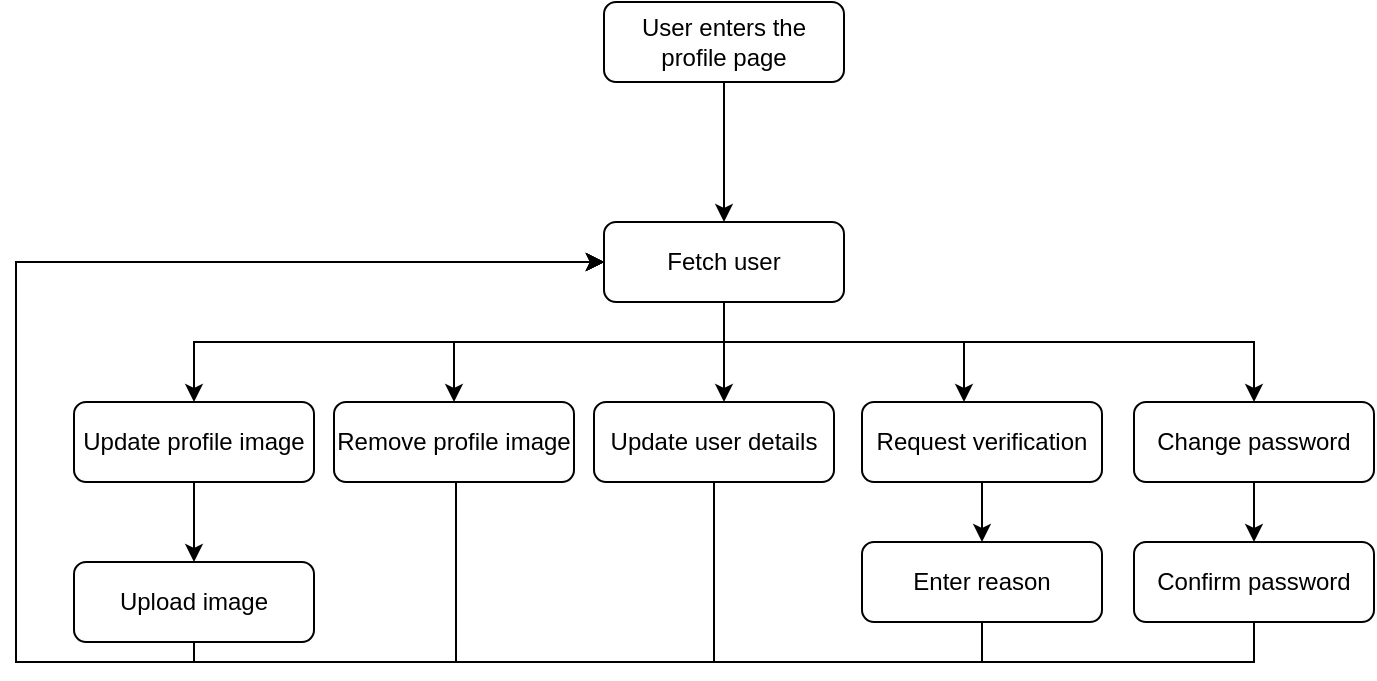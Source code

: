 <mxfile version="20.6.0" type="device" pages="3"><diagram id="C5RBs43oDa-KdzZeNtuy" name="Profile"><mxGraphModel dx="2946" dy="1085" grid="1" gridSize="10" guides="1" tooltips="1" connect="1" arrows="1" fold="1" page="1" pageScale="1" pageWidth="827" pageHeight="1169" math="0" shadow="0"><root><mxCell id="WIyWlLk6GJQsqaUBKTNV-0"/><mxCell id="WIyWlLk6GJQsqaUBKTNV-1" parent="WIyWlLk6GJQsqaUBKTNV-0"/><mxCell id="LGfyBFIXcjNMlkygCE_X-1" value="" style="edgeStyle=orthogonalEdgeStyle;rounded=0;orthogonalLoop=1;jettySize=auto;html=1;" edge="1" parent="WIyWlLk6GJQsqaUBKTNV-1" source="WIyWlLk6GJQsqaUBKTNV-3" target="LGfyBFIXcjNMlkygCE_X-0"><mxGeometry relative="1" as="geometry"/></mxCell><mxCell id="WIyWlLk6GJQsqaUBKTNV-3" value="User enters the profile page" style="rounded=1;whiteSpace=wrap;html=1;fontSize=12;glass=0;strokeWidth=1;shadow=0;" parent="WIyWlLk6GJQsqaUBKTNV-1" vertex="1"><mxGeometry x="354" y="40" width="120" height="40" as="geometry"/></mxCell><mxCell id="LGfyBFIXcjNMlkygCE_X-3" value="" style="edgeStyle=orthogonalEdgeStyle;rounded=0;orthogonalLoop=1;jettySize=auto;html=1;" edge="1" parent="WIyWlLk6GJQsqaUBKTNV-1" source="LGfyBFIXcjNMlkygCE_X-0" target="LGfyBFIXcjNMlkygCE_X-2"><mxGeometry relative="1" as="geometry"><Array as="points"><mxPoint x="414" y="210"/><mxPoint x="149" y="210"/></Array></mxGeometry></mxCell><mxCell id="LGfyBFIXcjNMlkygCE_X-6" value="" style="edgeStyle=orthogonalEdgeStyle;rounded=0;orthogonalLoop=1;jettySize=auto;html=1;" edge="1" parent="WIyWlLk6GJQsqaUBKTNV-1" source="LGfyBFIXcjNMlkygCE_X-0" target="LGfyBFIXcjNMlkygCE_X-5"><mxGeometry relative="1" as="geometry"><Array as="points"><mxPoint x="414" y="230"/><mxPoint x="414" y="230"/></Array></mxGeometry></mxCell><mxCell id="LGfyBFIXcjNMlkygCE_X-8" style="edgeStyle=orthogonalEdgeStyle;rounded=0;orthogonalLoop=1;jettySize=auto;html=1;" edge="1" parent="WIyWlLk6GJQsqaUBKTNV-1" source="LGfyBFIXcjNMlkygCE_X-0" target="LGfyBFIXcjNMlkygCE_X-7"><mxGeometry relative="1" as="geometry"><Array as="points"><mxPoint x="414" y="210"/><mxPoint x="534" y="210"/></Array></mxGeometry></mxCell><mxCell id="LGfyBFIXcjNMlkygCE_X-10" style="edgeStyle=orthogonalEdgeStyle;rounded=0;orthogonalLoop=1;jettySize=auto;html=1;" edge="1" parent="WIyWlLk6GJQsqaUBKTNV-1" source="LGfyBFIXcjNMlkygCE_X-0" target="LGfyBFIXcjNMlkygCE_X-9"><mxGeometry relative="1" as="geometry"><Array as="points"><mxPoint x="414" y="210"/><mxPoint x="679" y="210"/></Array></mxGeometry></mxCell><mxCell id="LGfyBFIXcjNMlkygCE_X-11" style="edgeStyle=orthogonalEdgeStyle;rounded=0;orthogonalLoop=1;jettySize=auto;html=1;entryX=0.5;entryY=0;entryDx=0;entryDy=0;" edge="1" parent="WIyWlLk6GJQsqaUBKTNV-1" source="LGfyBFIXcjNMlkygCE_X-0" target="LGfyBFIXcjNMlkygCE_X-4"><mxGeometry relative="1" as="geometry"><Array as="points"><mxPoint x="414" y="210"/><mxPoint x="279" y="210"/></Array></mxGeometry></mxCell><mxCell id="LGfyBFIXcjNMlkygCE_X-0" value="Fetch user" style="whiteSpace=wrap;html=1;rounded=1;glass=0;strokeWidth=1;shadow=0;" vertex="1" parent="WIyWlLk6GJQsqaUBKTNV-1"><mxGeometry x="354" y="150" width="120" height="40" as="geometry"/></mxCell><mxCell id="LGfyBFIXcjNMlkygCE_X-13" style="edgeStyle=orthogonalEdgeStyle;rounded=0;orthogonalLoop=1;jettySize=auto;html=1;entryX=0.5;entryY=0;entryDx=0;entryDy=0;" edge="1" parent="WIyWlLk6GJQsqaUBKTNV-1" source="LGfyBFIXcjNMlkygCE_X-2" target="LGfyBFIXcjNMlkygCE_X-12"><mxGeometry relative="1" as="geometry"/></mxCell><mxCell id="LGfyBFIXcjNMlkygCE_X-2" value="Update profile image" style="whiteSpace=wrap;html=1;rounded=1;glass=0;strokeWidth=1;shadow=0;" vertex="1" parent="WIyWlLk6GJQsqaUBKTNV-1"><mxGeometry x="89" y="240" width="120" height="40" as="geometry"/></mxCell><mxCell id="LGfyBFIXcjNMlkygCE_X-16" value="" style="edgeStyle=orthogonalEdgeStyle;rounded=0;orthogonalLoop=1;jettySize=auto;html=1;entryX=0;entryY=0.5;entryDx=0;entryDy=0;" edge="1" parent="WIyWlLk6GJQsqaUBKTNV-1" source="LGfyBFIXcjNMlkygCE_X-4" target="LGfyBFIXcjNMlkygCE_X-0"><mxGeometry relative="1" as="geometry"><mxPoint x="279" y="320" as="targetPoint"/><Array as="points"><mxPoint x="280" y="370"/><mxPoint x="60" y="370"/><mxPoint x="60" y="170"/></Array></mxGeometry></mxCell><mxCell id="LGfyBFIXcjNMlkygCE_X-4" value="Remove profile image" style="whiteSpace=wrap;html=1;rounded=1;glass=0;strokeWidth=1;shadow=0;" vertex="1" parent="WIyWlLk6GJQsqaUBKTNV-1"><mxGeometry x="219" y="240" width="120" height="40" as="geometry"/></mxCell><mxCell id="LGfyBFIXcjNMlkygCE_X-17" style="edgeStyle=orthogonalEdgeStyle;rounded=0;orthogonalLoop=1;jettySize=auto;html=1;entryX=0;entryY=0.5;entryDx=0;entryDy=0;" edge="1" parent="WIyWlLk6GJQsqaUBKTNV-1" source="LGfyBFIXcjNMlkygCE_X-5" target="LGfyBFIXcjNMlkygCE_X-0"><mxGeometry relative="1" as="geometry"><Array as="points"><mxPoint x="409" y="370"/><mxPoint x="60" y="370"/><mxPoint x="60" y="170"/></Array></mxGeometry></mxCell><mxCell id="LGfyBFIXcjNMlkygCE_X-5" value="Update user details" style="whiteSpace=wrap;html=1;rounded=1;glass=0;strokeWidth=1;shadow=0;" vertex="1" parent="WIyWlLk6GJQsqaUBKTNV-1"><mxGeometry x="349" y="240" width="120" height="40" as="geometry"/></mxCell><mxCell id="LGfyBFIXcjNMlkygCE_X-19" style="edgeStyle=orthogonalEdgeStyle;rounded=0;orthogonalLoop=1;jettySize=auto;html=1;entryX=0.5;entryY=0;entryDx=0;entryDy=0;" edge="1" parent="WIyWlLk6GJQsqaUBKTNV-1" source="LGfyBFIXcjNMlkygCE_X-7" target="LGfyBFIXcjNMlkygCE_X-18"><mxGeometry relative="1" as="geometry"/></mxCell><mxCell id="LGfyBFIXcjNMlkygCE_X-7" value="Request verification" style="whiteSpace=wrap;html=1;rounded=1;glass=0;strokeWidth=1;shadow=0;" vertex="1" parent="WIyWlLk6GJQsqaUBKTNV-1"><mxGeometry x="483" y="240" width="120" height="40" as="geometry"/></mxCell><mxCell id="LGfyBFIXcjNMlkygCE_X-22" value="" style="edgeStyle=orthogonalEdgeStyle;rounded=0;orthogonalLoop=1;jettySize=auto;html=1;" edge="1" parent="WIyWlLk6GJQsqaUBKTNV-1" source="LGfyBFIXcjNMlkygCE_X-9" target="LGfyBFIXcjNMlkygCE_X-21"><mxGeometry relative="1" as="geometry"/></mxCell><mxCell id="LGfyBFIXcjNMlkygCE_X-9" value="Change password" style="whiteSpace=wrap;html=1;rounded=1;glass=0;strokeWidth=1;shadow=0;" vertex="1" parent="WIyWlLk6GJQsqaUBKTNV-1"><mxGeometry x="619" y="240" width="120" height="40" as="geometry"/></mxCell><mxCell id="LGfyBFIXcjNMlkygCE_X-14" style="edgeStyle=orthogonalEdgeStyle;rounded=0;orthogonalLoop=1;jettySize=auto;html=1;entryX=0;entryY=0.5;entryDx=0;entryDy=0;" edge="1" parent="WIyWlLk6GJQsqaUBKTNV-1" source="LGfyBFIXcjNMlkygCE_X-12" target="LGfyBFIXcjNMlkygCE_X-0"><mxGeometry relative="1" as="geometry"><Array as="points"><mxPoint x="149" y="370"/><mxPoint x="60" y="370"/><mxPoint x="60" y="170"/></Array></mxGeometry></mxCell><mxCell id="LGfyBFIXcjNMlkygCE_X-12" value="Upload image" style="whiteSpace=wrap;html=1;rounded=1;glass=0;strokeWidth=1;shadow=0;" vertex="1" parent="WIyWlLk6GJQsqaUBKTNV-1"><mxGeometry x="89" y="320" width="120" height="40" as="geometry"/></mxCell><mxCell id="LGfyBFIXcjNMlkygCE_X-20" style="edgeStyle=orthogonalEdgeStyle;rounded=0;orthogonalLoop=1;jettySize=auto;html=1;entryX=0;entryY=0.5;entryDx=0;entryDy=0;" edge="1" parent="WIyWlLk6GJQsqaUBKTNV-1" source="LGfyBFIXcjNMlkygCE_X-18" target="LGfyBFIXcjNMlkygCE_X-0"><mxGeometry relative="1" as="geometry"><Array as="points"><mxPoint x="543" y="370"/><mxPoint x="60" y="370"/><mxPoint x="60" y="170"/></Array></mxGeometry></mxCell><mxCell id="LGfyBFIXcjNMlkygCE_X-18" value="Enter reason" style="whiteSpace=wrap;html=1;rounded=1;glass=0;strokeWidth=1;shadow=0;" vertex="1" parent="WIyWlLk6GJQsqaUBKTNV-1"><mxGeometry x="483" y="310" width="120" height="40" as="geometry"/></mxCell><mxCell id="LGfyBFIXcjNMlkygCE_X-23" style="edgeStyle=orthogonalEdgeStyle;rounded=0;orthogonalLoop=1;jettySize=auto;html=1;entryX=0;entryY=0.5;entryDx=0;entryDy=0;" edge="1" parent="WIyWlLk6GJQsqaUBKTNV-1" source="LGfyBFIXcjNMlkygCE_X-21" target="LGfyBFIXcjNMlkygCE_X-0"><mxGeometry relative="1" as="geometry"><Array as="points"><mxPoint x="679" y="370"/><mxPoint x="60" y="370"/><mxPoint x="60" y="170"/></Array></mxGeometry></mxCell><mxCell id="LGfyBFIXcjNMlkygCE_X-21" value="Confirm password" style="whiteSpace=wrap;html=1;rounded=1;glass=0;strokeWidth=1;shadow=0;" vertex="1" parent="WIyWlLk6GJQsqaUBKTNV-1"><mxGeometry x="619" y="310" width="120" height="40" as="geometry"/></mxCell></root></mxGraphModel></diagram><diagram id="y4LcY_H9LPP4qbR74mRp" name="Settings"><mxGraphModel dx="2946" dy="1085" grid="1" gridSize="10" guides="1" tooltips="1" connect="1" arrows="1" fold="1" page="1" pageScale="1" pageWidth="827" pageHeight="1169" math="0" shadow="0"><root><mxCell id="0"/><mxCell id="1" parent="0"/><mxCell id="L33s3UMS-qXefT5khEZL-26" value="" style="edgeStyle=orthogonalEdgeStyle;rounded=0;orthogonalLoop=1;jettySize=auto;html=1;" edge="1" parent="1" source="L33s3UMS-qXefT5khEZL-2" target="L33s3UMS-qXefT5khEZL-25"><mxGeometry relative="1" as="geometry"><Array as="points"><mxPoint x="414" y="120"/><mxPoint x="220" y="120"/></Array></mxGeometry></mxCell><mxCell id="L33s3UMS-qXefT5khEZL-28" value="" style="edgeStyle=orthogonalEdgeStyle;rounded=0;orthogonalLoop=1;jettySize=auto;html=1;" edge="1" parent="1" source="L33s3UMS-qXefT5khEZL-2" target="L33s3UMS-qXefT5khEZL-27"><mxGeometry relative="1" as="geometry"/></mxCell><mxCell id="L33s3UMS-qXefT5khEZL-29" value="" style="edgeStyle=orthogonalEdgeStyle;rounded=0;orthogonalLoop=1;jettySize=auto;html=1;" edge="1" parent="1" source="L33s3UMS-qXefT5khEZL-2" target="L33s3UMS-qXefT5khEZL-27"><mxGeometry relative="1" as="geometry"/></mxCell><mxCell id="L33s3UMS-qXefT5khEZL-34" value="" style="edgeStyle=orthogonalEdgeStyle;rounded=0;orthogonalLoop=1;jettySize=auto;html=1;" edge="1" parent="1" source="L33s3UMS-qXefT5khEZL-2" target="L33s3UMS-qXefT5khEZL-27"><mxGeometry relative="1" as="geometry"/></mxCell><mxCell id="L33s3UMS-qXefT5khEZL-36" value="" style="edgeStyle=orthogonalEdgeStyle;rounded=0;orthogonalLoop=1;jettySize=auto;html=1;" edge="1" parent="1" source="L33s3UMS-qXefT5khEZL-2" target="L33s3UMS-qXefT5khEZL-35"><mxGeometry relative="1" as="geometry"/></mxCell><mxCell id="L33s3UMS-qXefT5khEZL-2" value="User enters the settings page" style="rounded=1;whiteSpace=wrap;html=1;fontSize=12;glass=0;strokeWidth=1;shadow=0;" vertex="1" parent="1"><mxGeometry x="354" y="40" width="120" height="40" as="geometry"/></mxCell><mxCell id="L33s3UMS-qXefT5khEZL-38" value="" style="edgeStyle=orthogonalEdgeStyle;rounded=0;orthogonalLoop=1;jettySize=auto;html=1;" edge="1" parent="1" source="L33s3UMS-qXefT5khEZL-25" target="L33s3UMS-qXefT5khEZL-37"><mxGeometry relative="1" as="geometry"/></mxCell><mxCell id="L33s3UMS-qXefT5khEZL-25" value="Review blocked elements clicked" style="rounded=1;whiteSpace=wrap;html=1;fontSize=12;glass=0;strokeWidth=1;shadow=0;" vertex="1" parent="1"><mxGeometry x="160" y="160" width="120" height="40" as="geometry"/></mxCell><mxCell id="L33s3UMS-qXefT5khEZL-43" value="" style="edgeStyle=orthogonalEdgeStyle;rounded=0;orthogonalLoop=1;jettySize=auto;html=1;entryX=0.5;entryY=0;entryDx=0;entryDy=0;" edge="1" parent="1" source="L33s3UMS-qXefT5khEZL-27" target="L33s3UMS-qXefT5khEZL-44"><mxGeometry relative="1" as="geometry"><mxPoint x="420" y="290" as="targetPoint"/></mxGeometry></mxCell><mxCell id="L33s3UMS-qXefT5khEZL-27" value="Delete account clicked" style="rounded=1;whiteSpace=wrap;html=1;fontSize=12;glass=0;strokeWidth=1;shadow=0;" vertex="1" parent="1"><mxGeometry x="354" y="160" width="120" height="40" as="geometry"/></mxCell><mxCell id="L33s3UMS-qXefT5khEZL-53" value="" style="edgeStyle=orthogonalEdgeStyle;rounded=0;orthogonalLoop=1;jettySize=auto;html=1;" edge="1" parent="1" source="L33s3UMS-qXefT5khEZL-35" target="L33s3UMS-qXefT5khEZL-52"><mxGeometry relative="1" as="geometry"/></mxCell><mxCell id="L33s3UMS-qXefT5khEZL-54" value="Yes" style="edgeLabel;html=1;align=center;verticalAlign=middle;resizable=0;points=[];" vertex="1" connectable="0" parent="L33s3UMS-qXefT5khEZL-53"><mxGeometry x="-0.52" y="3" relative="1" as="geometry"><mxPoint as="offset"/></mxGeometry></mxCell><mxCell id="L33s3UMS-qXefT5khEZL-35" value="is Android 12+ ?" style="rhombus;whiteSpace=wrap;html=1;rounded=1;glass=0;strokeWidth=1;shadow=0;" vertex="1" parent="1"><mxGeometry x="540" y="160" width="100" height="100" as="geometry"/></mxCell><mxCell id="L33s3UMS-qXefT5khEZL-40" value="" style="edgeStyle=orthogonalEdgeStyle;rounded=0;orthogonalLoop=1;jettySize=auto;html=1;" edge="1" parent="1" source="L33s3UMS-qXefT5khEZL-37" target="L33s3UMS-qXefT5khEZL-39"><mxGeometry relative="1" as="geometry"/></mxCell><mxCell id="L33s3UMS-qXefT5khEZL-37" value="Fetch blocked elements/contributions/cultures" style="rounded=1;whiteSpace=wrap;html=1;fontSize=12;glass=0;strokeWidth=1;shadow=0;" vertex="1" parent="1"><mxGeometry x="125" y="280" width="190" height="40" as="geometry"/></mxCell><mxCell id="L33s3UMS-qXefT5khEZL-41" style="edgeStyle=orthogonalEdgeStyle;rounded=0;orthogonalLoop=1;jettySize=auto;html=1;entryX=0;entryY=0.5;entryDx=0;entryDy=0;" edge="1" parent="1" source="L33s3UMS-qXefT5khEZL-39" target="L33s3UMS-qXefT5khEZL-37"><mxGeometry relative="1" as="geometry"><Array as="points"><mxPoint x="100" y="420"/><mxPoint x="100" y="300"/></Array></mxGeometry></mxCell><mxCell id="L33s3UMS-qXefT5khEZL-39" value="User unblocks element" style="rounded=1;whiteSpace=wrap;html=1;fontSize=12;glass=0;strokeWidth=1;shadow=0;" vertex="1" parent="1"><mxGeometry x="160" y="400" width="120" height="40" as="geometry"/></mxCell><mxCell id="L33s3UMS-qXefT5khEZL-45" style="edgeStyle=orthogonalEdgeStyle;rounded=0;orthogonalLoop=1;jettySize=auto;html=1;entryX=0;entryY=0.5;entryDx=0;entryDy=0;" edge="1" parent="1" source="L33s3UMS-qXefT5khEZL-44" target="L33s3UMS-qXefT5khEZL-2"><mxGeometry relative="1" as="geometry"><Array as="points"><mxPoint x="40" y="450"/><mxPoint x="40" y="60"/></Array></mxGeometry></mxCell><mxCell id="L33s3UMS-qXefT5khEZL-46" value="No" style="edgeLabel;html=1;align=center;verticalAlign=middle;resizable=0;points=[];" vertex="1" connectable="0" parent="L33s3UMS-qXefT5khEZL-45"><mxGeometry x="-0.894" relative="1" as="geometry"><mxPoint as="offset"/></mxGeometry></mxCell><mxCell id="L33s3UMS-qXefT5khEZL-48" value="" style="edgeStyle=orthogonalEdgeStyle;rounded=0;orthogonalLoop=1;jettySize=auto;html=1;" edge="1" parent="1" source="L33s3UMS-qXefT5khEZL-44" target="L33s3UMS-qXefT5khEZL-47"><mxGeometry relative="1" as="geometry"/></mxCell><mxCell id="L33s3UMS-qXefT5khEZL-51" value="Yes" style="edgeLabel;html=1;align=center;verticalAlign=middle;resizable=0;points=[];" vertex="1" connectable="0" parent="L33s3UMS-qXefT5khEZL-48"><mxGeometry x="-0.64" relative="1" as="geometry"><mxPoint as="offset"/></mxGeometry></mxCell><mxCell id="L33s3UMS-qXefT5khEZL-44" value="Confirm account deletion" style="rhombus;whiteSpace=wrap;html=1;rounded=1;glass=0;strokeWidth=1;shadow=0;" vertex="1" parent="1"><mxGeometry x="361" y="400" width="106" height="100" as="geometry"/></mxCell><mxCell id="L33s3UMS-qXefT5khEZL-50" value="" style="edgeStyle=orthogonalEdgeStyle;rounded=0;orthogonalLoop=1;jettySize=auto;html=1;" edge="1" parent="1" source="L33s3UMS-qXefT5khEZL-47" target="L33s3UMS-qXefT5khEZL-49"><mxGeometry relative="1" as="geometry"/></mxCell><mxCell id="L33s3UMS-qXefT5khEZL-47" value="Delete account" style="whiteSpace=wrap;html=1;rounded=1;glass=0;strokeWidth=1;shadow=0;" vertex="1" parent="1"><mxGeometry x="354" y="530" width="120" height="40" as="geometry"/></mxCell><mxCell id="L33s3UMS-qXefT5khEZL-49" value="Logout" style="whiteSpace=wrap;html=1;rounded=1;glass=0;strokeWidth=1;shadow=0;" vertex="1" parent="1"><mxGeometry x="354" y="610" width="120" height="40" as="geometry"/></mxCell><mxCell id="L33s3UMS-qXefT5khEZL-52" value="Show material you theme toggle" style="whiteSpace=wrap;html=1;rounded=1;glass=0;strokeWidth=1;shadow=0;" vertex="1" parent="1"><mxGeometry x="530" y="290" width="120" height="40" as="geometry"/></mxCell></root></mxGraphModel></diagram><diagram id="UPs1DRouInXuC2-C3QU8" name="Elements"><mxGraphModel dx="2946" dy="1085" grid="1" gridSize="10" guides="1" tooltips="1" connect="1" arrows="1" fold="1" page="1" pageScale="1" pageWidth="827" pageHeight="1169" math="0" shadow="0"><root><mxCell id="0"/><mxCell id="1" parent="0"/><mxCell id="dd1KH6PP4eRuuF5xTfMw-7" value="" style="edgeStyle=orthogonalEdgeStyle;rounded=0;orthogonalLoop=1;jettySize=auto;html=1;" edge="1" parent="1" source="dd1KH6PP4eRuuF5xTfMw-2" target="dd1KH6PP4eRuuF5xTfMw-6"><mxGeometry relative="1" as="geometry"/></mxCell><mxCell id="dd1KH6PP4eRuuF5xTfMw-2" value="User enters the elements page" style="rounded=1;whiteSpace=wrap;html=1;" vertex="1" parent="1"><mxGeometry x="30" y="40" width="120" height="40" as="geometry"/></mxCell><mxCell id="dd1KH6PP4eRuuF5xTfMw-9" value="" style="edgeStyle=orthogonalEdgeStyle;rounded=0;orthogonalLoop=1;jettySize=auto;html=1;" edge="1" parent="1" source="dd1KH6PP4eRuuF5xTfMw-6" target="dd1KH6PP4eRuuF5xTfMw-8"><mxGeometry relative="1" as="geometry"/></mxCell><mxCell id="dd1KH6PP4eRuuF5xTfMw-21" value="No" style="edgeLabel;html=1;align=center;verticalAlign=middle;resizable=0;points=[];" vertex="1" connectable="0" parent="dd1KH6PP4eRuuF5xTfMw-9"><mxGeometry x="-0.475" y="1" relative="1" as="geometry"><mxPoint as="offset"/></mxGeometry></mxCell><mxCell id="dd1KH6PP4eRuuF5xTfMw-15" value="" style="edgeStyle=orthogonalEdgeStyle;rounded=0;orthogonalLoop=1;jettySize=auto;html=1;entryX=0.5;entryY=0;entryDx=0;entryDy=0;" edge="1" parent="1" source="dd1KH6PP4eRuuF5xTfMw-6" target="dd1KH6PP4eRuuF5xTfMw-17"><mxGeometry relative="1" as="geometry"><mxPoint x="230" y="190" as="targetPoint"/></mxGeometry></mxCell><mxCell id="dd1KH6PP4eRuuF5xTfMw-16" value="Yes" style="edgeLabel;html=1;align=center;verticalAlign=middle;resizable=0;points=[];" vertex="1" connectable="0" parent="dd1KH6PP4eRuuF5xTfMw-15"><mxGeometry x="-0.475" y="1" relative="1" as="geometry"><mxPoint as="offset"/></mxGeometry></mxCell><mxCell id="dd1KH6PP4eRuuF5xTfMw-26" style="edgeStyle=orthogonalEdgeStyle;rounded=0;orthogonalLoop=1;jettySize=auto;html=1;entryX=1;entryY=0.5;entryDx=0;entryDy=0;" edge="1" parent="1" source="dd1KH6PP4eRuuF5xTfMw-6" target="dd1KH6PP4eRuuF5xTfMw-23"><mxGeometry relative="1" as="geometry"/></mxCell><mxCell id="dd1KH6PP4eRuuF5xTfMw-6" value="favourites button toggled" style="rhombus;whiteSpace=wrap;html=1;rounded=1;" vertex="1" parent="1"><mxGeometry x="30" y="130" width="120" height="120" as="geometry"/></mxCell><mxCell id="dd1KH6PP4eRuuF5xTfMw-11" value="" style="edgeStyle=orthogonalEdgeStyle;rounded=0;orthogonalLoop=1;jettySize=auto;html=1;" edge="1" parent="1" source="dd1KH6PP4eRuuF5xTfMw-8" target="dd1KH6PP4eRuuF5xTfMw-10"><mxGeometry relative="1" as="geometry"/></mxCell><mxCell id="dd1KH6PP4eRuuF5xTfMw-20" value="No" style="edgeLabel;html=1;align=center;verticalAlign=middle;resizable=0;points=[];" vertex="1" connectable="0" parent="dd1KH6PP4eRuuF5xTfMw-11"><mxGeometry x="-0.325" y="-1" relative="1" as="geometry"><mxPoint as="offset"/></mxGeometry></mxCell><mxCell id="dd1KH6PP4eRuuF5xTfMw-18" value="" style="edgeStyle=orthogonalEdgeStyle;rounded=0;orthogonalLoop=1;jettySize=auto;html=1;" edge="1" parent="1" source="dd1KH6PP4eRuuF5xTfMw-8" target="dd1KH6PP4eRuuF5xTfMw-17"><mxGeometry relative="1" as="geometry"/></mxCell><mxCell id="dd1KH6PP4eRuuF5xTfMw-19" value="Yes" style="edgeLabel;html=1;align=center;verticalAlign=middle;resizable=0;points=[];" vertex="1" connectable="0" parent="dd1KH6PP4eRuuF5xTfMw-18"><mxGeometry x="-0.55" y="2" relative="1" as="geometry"><mxPoint as="offset"/></mxGeometry></mxCell><mxCell id="dd1KH6PP4eRuuF5xTfMw-8" value="contributions button clicked" style="rhombus;whiteSpace=wrap;html=1;rounded=1;" vertex="1" parent="1"><mxGeometry x="30" y="330" width="120" height="120" as="geometry"/></mxCell><mxCell id="dd1KH6PP4eRuuF5xTfMw-13" value="" style="edgeStyle=orthogonalEdgeStyle;rounded=0;orthogonalLoop=1;jettySize=auto;html=1;" edge="1" parent="1" source="dd1KH6PP4eRuuF5xTfMw-10" target="dd1KH6PP4eRuuF5xTfMw-12"><mxGeometry relative="1" as="geometry"/></mxCell><mxCell id="dd1KH6PP4eRuuF5xTfMw-22" value="No" style="edgeLabel;html=1;align=center;verticalAlign=middle;resizable=0;points=[];" vertex="1" connectable="0" parent="dd1KH6PP4eRuuF5xTfMw-13"><mxGeometry x="-0.491" y="4" relative="1" as="geometry"><mxPoint as="offset"/></mxGeometry></mxCell><mxCell id="dd1KH6PP4eRuuF5xTfMw-24" value="" style="edgeStyle=orthogonalEdgeStyle;rounded=0;orthogonalLoop=1;jettySize=auto;html=1;" edge="1" parent="1" source="dd1KH6PP4eRuuF5xTfMw-10" target="dd1KH6PP4eRuuF5xTfMw-23"><mxGeometry relative="1" as="geometry"/></mxCell><mxCell id="dd1KH6PP4eRuuF5xTfMw-25" value="Yes" style="edgeLabel;html=1;align=center;verticalAlign=middle;resizable=0;points=[];" vertex="1" connectable="0" parent="dd1KH6PP4eRuuF5xTfMw-24"><mxGeometry x="-0.025" y="-1" relative="1" as="geometry"><mxPoint x="-13" y="-1" as="offset"/></mxGeometry></mxCell><mxCell id="dd1KH6PP4eRuuF5xTfMw-10" value="cultures button clicked" style="rhombus;whiteSpace=wrap;html=1;rounded=1;" vertex="1" parent="1"><mxGeometry x="30" y="530" width="120" height="120" as="geometry"/></mxCell><mxCell id="dd1KH6PP4eRuuF5xTfMw-12" value="fetch elements" style="whiteSpace=wrap;html=1;rounded=1;" vertex="1" parent="1"><mxGeometry x="30" y="760" width="120" height="30" as="geometry"/></mxCell><mxCell id="dd1KH6PP4eRuuF5xTfMw-17" value="Get user's contributions" style="whiteSpace=wrap;html=1;rounded=1;" vertex="1" parent="1"><mxGeometry x="230" y="360" width="120" height="60" as="geometry"/></mxCell><mxCell id="dd1KH6PP4eRuuF5xTfMw-23" value="Get user's cultures" style="whiteSpace=wrap;html=1;rounded=1;" vertex="1" parent="1"><mxGeometry x="230" y="560" width="120" height="60" as="geometry"/></mxCell></root></mxGraphModel></diagram></mxfile>